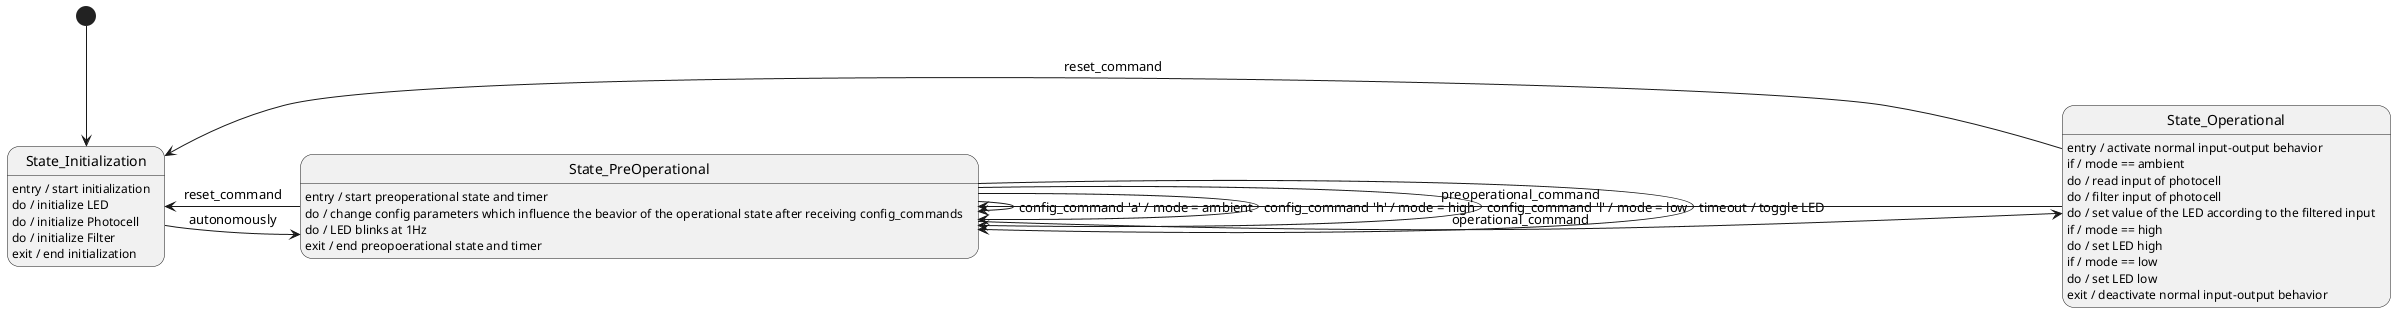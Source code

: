 @startuml CANopen state machine - Part2
[*]-->State_Initialization

State_Initialization: entry / start initialization
State_Initialization: do / initialize LED
State_Initialization: do / initialize Photocell
State_Initialization: do / initialize Filter
State_Initialization: exit / end initialization
State_Initialization->State_PreOperational : autonomously

State_PreOperational : entry / start preoperational state and timer
State_PreOperational : do / change config parameters which influence the beavior of the operational state after receiving config_commands
State_PreOperational : do / LED blinks at 1Hz
State_PreOperational : exit / end preopoerational state and timer
State_PreOperational->State_Initialization: reset_command
State_PreOperational->State_PreOperational: config_command 'a' / mode = ambient
State_PreOperational->State_PreOperational: config_command 'h' / mode = high
State_PreOperational->State_PreOperational: config_command 'l' / mode = low
State_PreOperational->State_PreOperational: timeout / toggle LED
State_PreOperational->State_Operational: operational_command

State_Operational : entry / activate normal input-output behavior
State_Operational : if / mode == ambient
State_Operational : do / read input of photocell
State_Operational : do / filter input of photocell
State_Operational : do / set value of the LED according to the filtered input
State_Operational : if / mode == high
State_Operational : do / set LED high
State_Operational : if / mode == low
State_Operational : do / set LED low
State_Operational : exit / deactivate normal input-output behavior
State_Operational ->State_PreOperational: preoperational_command
State_Operational ->State_Initialization: reset_command
@enduml